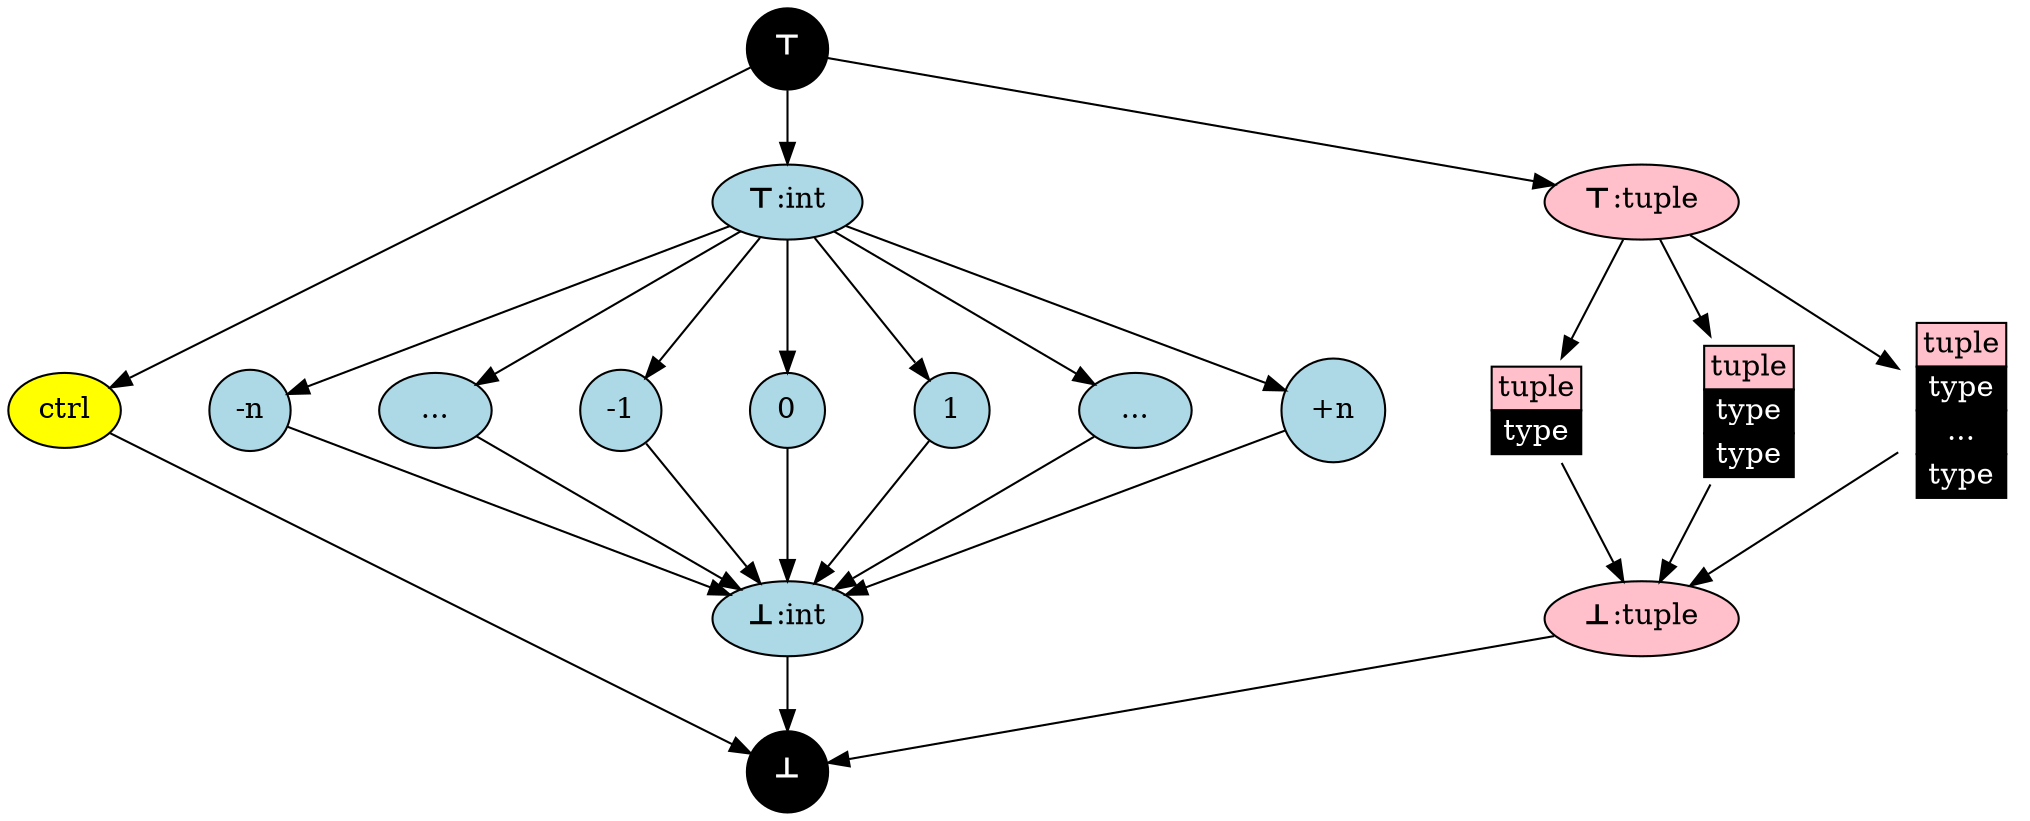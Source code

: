 digraph Lattice {
    compound = true;
    // Define nodes
    splines=false;
    node [shape=circle, style=filled];
    nodesep=0.6;

    TOP [label=<<B>⊤</B >>, fillcolor=black, fontcolor=white];
    BOT [label=<<B>⊥</B>>, fillcolor=black, fontcolor=white];

    // ----------------------
    // Control
    CTRL  [label="ctrl", fillcolor=yellow, shape=oval];

    TOP   -> CTRL;
    CTRL  -> BOT;

    // ----------------------
    // Integers
    INT_TOP [label=<<B>⊤</B >:int>, fillcolor=lightblue, shape=oval];
    INT_BOT [label=<<B>⊥</B>:int>, fillcolor=lightblue, shape=oval];

    INT_MIN     [label="-n" , fillcolor=lightblue];
    INT_MINDOTS [label="...", fillcolor=lightblue shape=oval];
    INT_MINUS   [label="-1" , fillcolor=lightblue];
    INT_ZERO    [label="0"  , fillcolor=lightblue];
    INT_PLUS    [label="1"  , fillcolor=lightblue];
    INT_MAXDOTS [label="...", fillcolor=lightblue, shape=oval];
    INT_MAX     [label="+n" , fillcolor=lightblue];

    TOP         -> INT_TOP;
    INT_TOP     -> INT_MIN;
    INT_TOP     -> INT_MINDOTS;
    INT_TOP     -> INT_MINUS;
    INT_TOP     -> INT_ZERO;
    INT_TOP     -> INT_PLUS;
    INT_TOP     -> INT_MAXDOTS;
    INT_TOP     -> INT_MAX;
    INT_MIN     -> INT_BOT;
    INT_MINDOTS -> INT_BOT;
    INT_MINUS   -> INT_BOT;
    INT_ZERO    -> INT_BOT;
    INT_PLUS    -> INT_BOT;
    INT_MAXDOTS -> INT_BOT;
    INT_MAX     -> INT_BOT;
    INT_BOT     -> BOT;

    INT_MIN -> INT_MINDOTS -> INT_MINUS -> INT_ZERO -> INT_PLUS -> INT_MAXDOTS -> INT_MAX [style=invis];
    
    // ----------------------
    // Tuples

    TUPLE_TOP [label=<<B>⊤</B >:tuple>, fillcolor=pink, shape=oval];
    TUPLE_BOT [label=<<B>⊥</B>:tuple>, fillcolor=pink, shape=oval];

    TUPLE1 [shape=none, fillcolor=none, label=<
      <TABLE BORDER="0" CELLBORDER="1" CELLSPACING="0">
        <TH><TD BGCOLOR="pink">tuple</TD></TH>
        <TR><TD BGCOLOR="black" ><FONT color="white">type</FONT></TD></TR>
      </TABLE>
    >];
    TUPLE2 [shape=none, fillcolor=none, label=<
      <TABLE BORDER="0" CELLBORDER="1" CELLSPACING="0">
        <TH><TD BGCOLOR="pink">tuple</TD></TH>
        <TR><TD BGCOLOR="black" ><FONT color="white">type</FONT></TD></TR>
        <TR><TD BGCOLOR="black" ><FONT color="white">type</FONT></TD></TR>
      </TABLE>
    >];
    TUPLEN [shape=none, fillcolor=none, label=<
      <TABLE BORDER="0" CELLBORDER="1" CELLSPACING="0">
        <TH><TD BGCOLOR="pink">tuple</TD></TH>
        <TR><TD BGCOLOR="black" ><FONT color="white">type</FONT></TD></TR>
        <TR><TD BGCOLOR="black" ><FONT color="white">...</FONT></TD></TR>
        <TR><TD BGCOLOR="black" ><FONT color="white">type</FONT></TD></TR>
      </TABLE>
    >];


    TOP -> TUPLE_TOP;
    TUPLE_TOP -> TUPLE1;
    TUPLE_TOP -> TUPLE2;
    TUPLE_TOP -> TUPLEN;
    TUPLE1 -> TUPLE_BOT;
    TUPLE2 -> TUPLE_BOT;
    TUPLEN -> TUPLE_BOT;
    TUPLE_BOT -> BOT;

    // Additional customization
    {rank=same; TOP}
    {rank=same; INT_TOP; TUPLE_TOP}
    {rank=same;
      CTRL;
      INT_MIN; INT_MINDOTS; INT_MINUS; INT_ZERO; INT_PLUS; INT_MAXDOTS; INT_MAX;
    }
    {rank=same; INT_BOT, TUPLE_BOT}
    {rank=same; BOT;}
}
